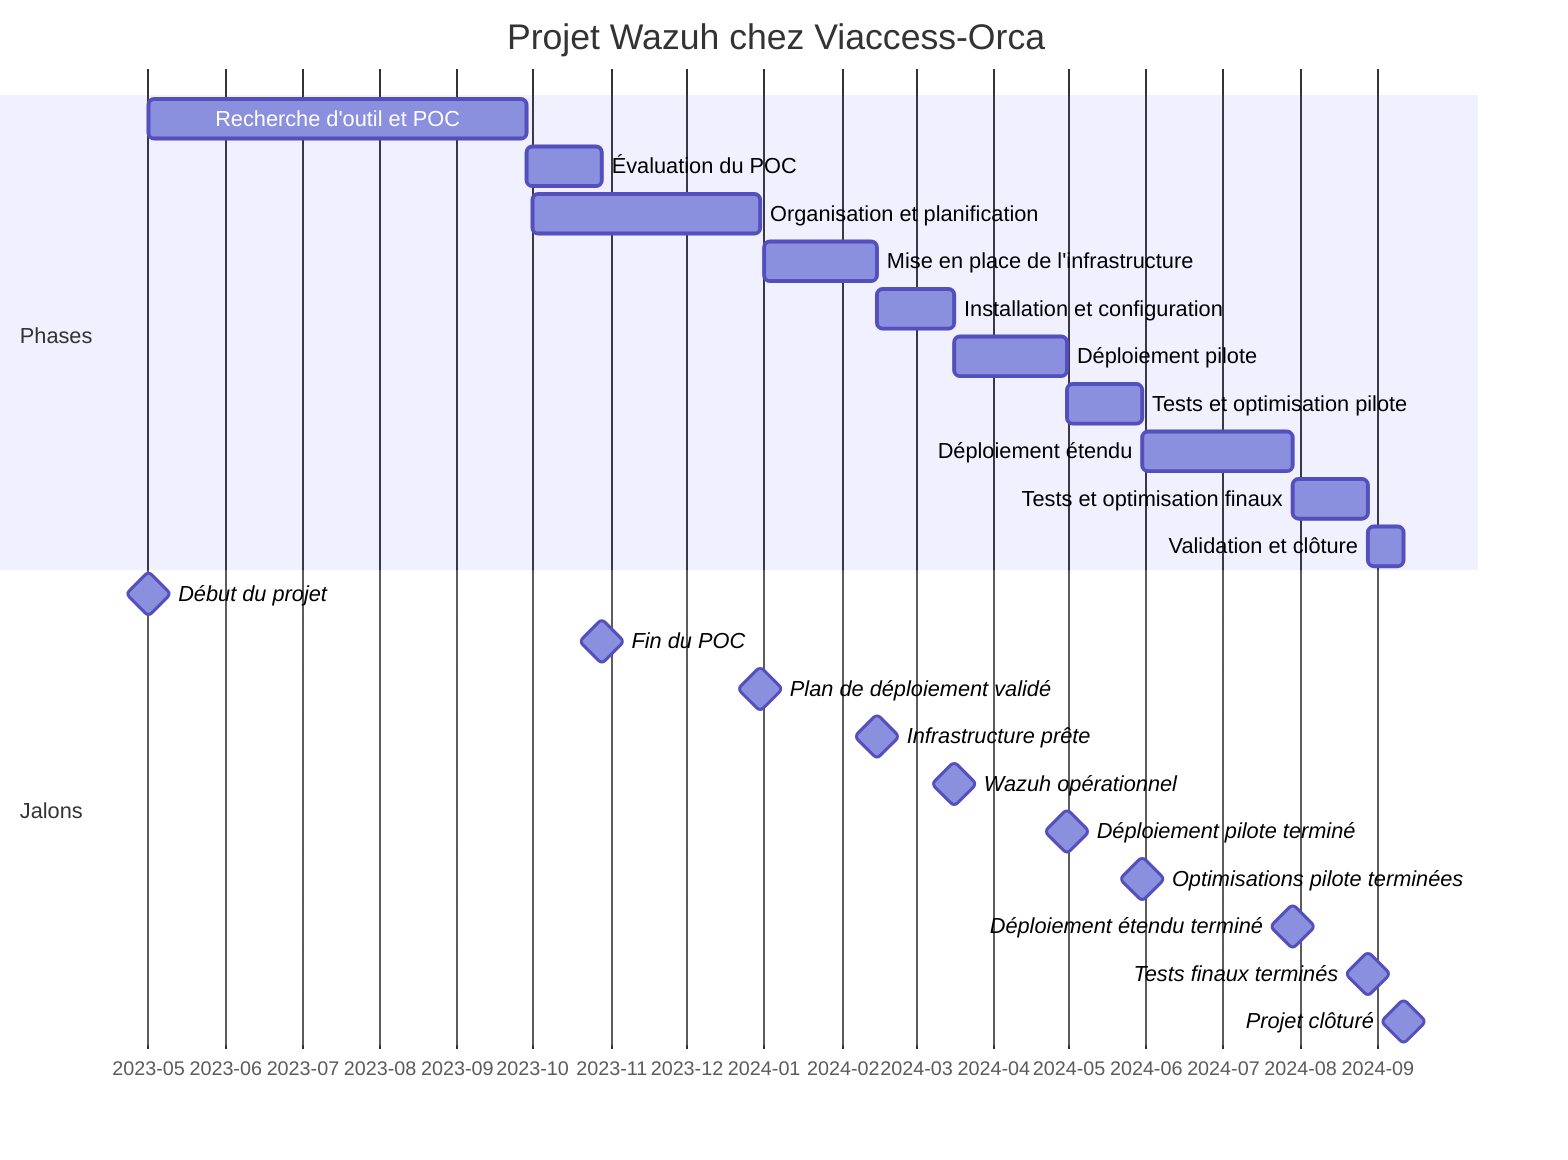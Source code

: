 gantt
    title Projet Wazuh chez Viaccess-Orca
    dateFormat  YYYY-MM-DD
    axisFormat  %Y-%m

    section Phases
    Recherche d'outil et POC           :a1, 2023-05-01, 150d
    Évaluation du POC                  :a2, after a1  , 30d
    Organisation et planification      :a3, 2023-10-01, 90d
    Mise en place de l'infrastructure  :a4, 2024-01-01, 45d
    Installation et configuration      :a5, after a4  , 30d
    Déploiement pilote                 :a6, after a5  , 45d
    Tests et optimisation pilote       :a7, after a6  , 30d
    Déploiement étendu                 :a8, after a7  , 60d
    Tests et optimisation finaux       :a9, after a8  , 30d
    Validation et clôture              :a10, after a9 , 14d

    section Jalons
    Début du projet                    :milestone, m1, 2023-05-01, 0d
    Fin du POC                         :milestone, m2, after a2, 0d
    Plan de déploiement validé         :milestone, m3, after a3, 0d
    Infrastructure prête               :milestone, m4, after a4, 0d
    Wazuh opérationnel                 :milestone, m5, after a5, 0d
    Déploiement pilote terminé         :milestone, m6, after a6, 0d
    Optimisations pilote terminées     :milestone, m7, after a7, 0d
    Déploiement étendu terminé         :milestone, m8, after a8, 0d
    Tests finaux terminés              :milestone, m9, after a9, 0d
    Projet clôturé                     :milestone, m10, after a10, 0d